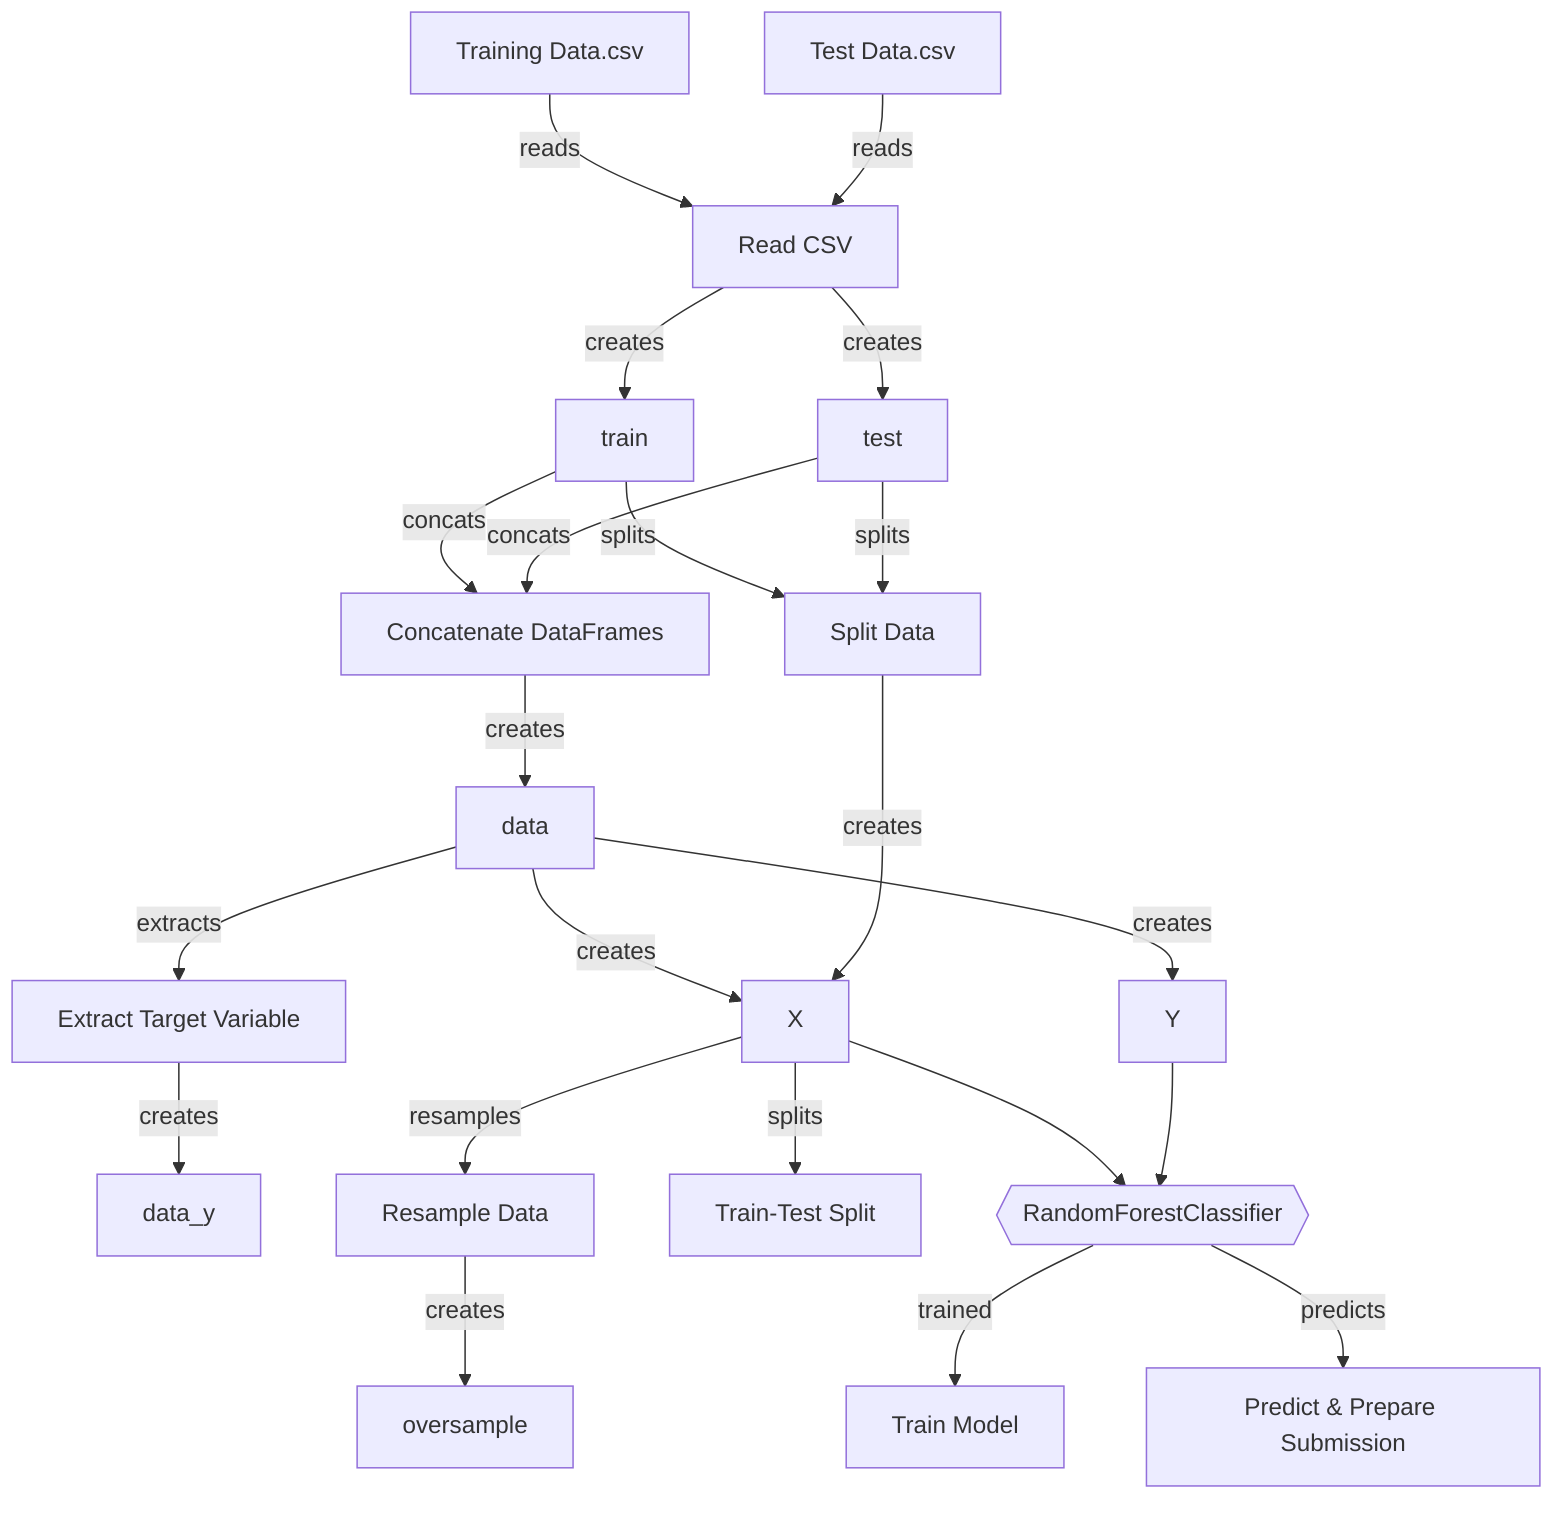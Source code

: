 flowchart TD
    %% Data Sources
    A1["Training Data.csv"]
    A2["Test Data.csv"]
    
    %% Variable Nodes
    B1["train"] 
    B2["test"]
    B3["data"]
    B4["data_y"]
    B5["X"]
    B6["Y"]
    B7["oversample"]

    %% Data Handling Processes
    P1[Read CSV]
    P2[Concatenate DataFrames]
    P3[Extract Target Variable]
    P4[Split Data]
    P5[Resample Data]
    P6[Train-Test Split]
    P7[Train Model]
    P8[Predict & Prepare Submission]

    %% Model Nodes
    M1{{RandomForestClassifier}}

    %% Data Flows
    A1 -->|reads| P1
    A2 -->|reads| P1
    P1 -->|creates| B1
    P1 -->|creates| B2

    B1 & B2 -->|concats| P2
    P2 -->|creates| B3

    B3 -->|extracts| P3
    P3 -->|creates| B4
    B3 -->|creates| B5
    B3 -->|creates| B6

    B1 & B2 -->|splits| P4
    P4 -->|creates| B5

    B5 -->|resamples| P5
    P5 -->|creates| B7

    B5 -->|splits| P6
    B5 & B6 --> M1
    M1 -->|trained| P7

    M1 -->|predicts| P8